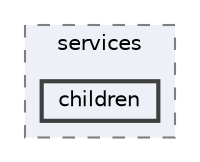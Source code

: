 digraph "children"
{
 // LATEX_PDF_SIZE
  bgcolor="transparent";
  edge [fontname=Helvetica,fontsize=10,labelfontname=Helvetica,labelfontsize=10];
  node [fontname=Helvetica,fontsize=10,shape=box,height=0.2,width=0.4];
  compound=true
  subgraph clusterdir_8e7f98560e81747745b578423924064a {
    graph [ bgcolor="#edf0f7", pencolor="grey50", label="services", fontname=Helvetica,fontsize=10 style="filled,dashed", URL="dir_8e7f98560e81747745b578423924064a.html",tooltip=""]
  dir_2e6cfe76ef47c00e7faf29f621816c96 [label="children", fillcolor="#edf0f7", color="grey25", style="filled,bold", URL="dir_2e6cfe76ef47c00e7faf29f621816c96.html",tooltip=""];
  }
}
